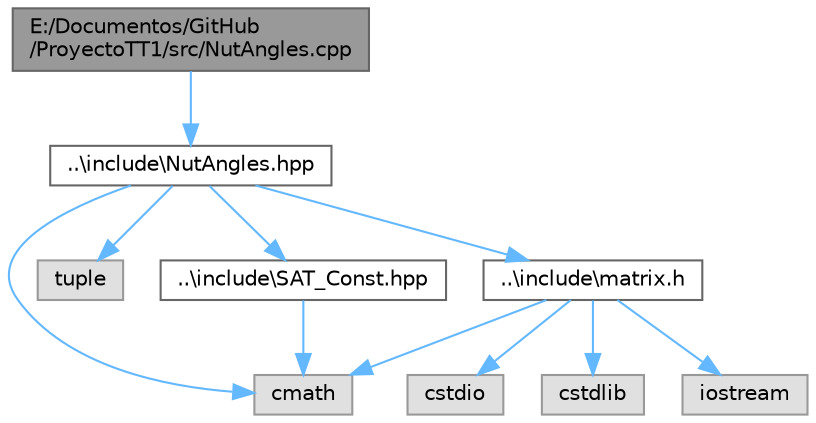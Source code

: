 digraph "E:/Documentos/GitHub/ProyectoTT1/src/NutAngles.cpp"
{
 // LATEX_PDF_SIZE
  bgcolor="transparent";
  edge [fontname=Helvetica,fontsize=10,labelfontname=Helvetica,labelfontsize=10];
  node [fontname=Helvetica,fontsize=10,shape=box,height=0.2,width=0.4];
  Node1 [id="Node000001",label="E:/Documentos/GitHub\l/ProyectoTT1/src/NutAngles.cpp",height=0.2,width=0.4,color="gray40", fillcolor="grey60", style="filled", fontcolor="black",tooltip="Cálculo de la nutación en longitud y oblicuidad."];
  Node1 -> Node2 [id="edge11_Node000001_Node000002",color="steelblue1",style="solid",tooltip=" "];
  Node2 [id="Node000002",label="..\\include\\NutAngles.hpp",height=0.2,width=0.4,color="grey40", fillcolor="white", style="filled",URL="$_nut_angles_8hpp.html",tooltip="Este archivo de cabecera contiene una implementación de la función NutAngles."];
  Node2 -> Node3 [id="edge12_Node000002_Node000003",color="steelblue1",style="solid",tooltip=" "];
  Node3 [id="Node000003",label="cmath",height=0.2,width=0.4,color="grey60", fillcolor="#E0E0E0", style="filled",tooltip=" "];
  Node2 -> Node4 [id="edge13_Node000002_Node000004",color="steelblue1",style="solid",tooltip=" "];
  Node4 [id="Node000004",label="tuple",height=0.2,width=0.4,color="grey60", fillcolor="#E0E0E0", style="filled",tooltip=" "];
  Node2 -> Node5 [id="edge14_Node000002_Node000005",color="steelblue1",style="solid",tooltip=" "];
  Node5 [id="Node000005",label="..\\include\\matrix.h",height=0.2,width=0.4,color="grey40", fillcolor="white", style="filled",URL="$matrix_8h.html",tooltip="Este archivo de cabecera contiene una implementación de una clase que representa una matriz."];
  Node5 -> Node6 [id="edge15_Node000005_Node000006",color="steelblue1",style="solid",tooltip=" "];
  Node6 [id="Node000006",label="cstdio",height=0.2,width=0.4,color="grey60", fillcolor="#E0E0E0", style="filled",tooltip=" "];
  Node5 -> Node7 [id="edge16_Node000005_Node000007",color="steelblue1",style="solid",tooltip=" "];
  Node7 [id="Node000007",label="cstdlib",height=0.2,width=0.4,color="grey60", fillcolor="#E0E0E0", style="filled",tooltip=" "];
  Node5 -> Node3 [id="edge17_Node000005_Node000003",color="steelblue1",style="solid",tooltip=" "];
  Node5 -> Node8 [id="edge18_Node000005_Node000008",color="steelblue1",style="solid",tooltip=" "];
  Node8 [id="Node000008",label="iostream",height=0.2,width=0.4,color="grey60", fillcolor="#E0E0E0", style="filled",tooltip=" "];
  Node2 -> Node9 [id="edge19_Node000002_Node000009",color="steelblue1",style="solid",tooltip=" "];
  Node9 [id="Node000009",label="..\\include\\SAT_Const.hpp",height=0.2,width=0.4,color="grey40", fillcolor="white", style="filled",URL="$_s_a_t___const_8hpp.html",tooltip="Este archivo de cabecera contiene una implementación de una clase que contiene diferentes constantes."];
  Node9 -> Node3 [id="edge20_Node000009_Node000003",color="steelblue1",style="solid",tooltip=" "];
}
